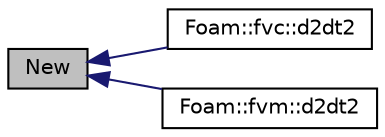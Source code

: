 digraph "New"
{
  bgcolor="transparent";
  edge [fontname="Helvetica",fontsize="10",labelfontname="Helvetica",labelfontsize="10"];
  node [fontname="Helvetica",fontsize="10",shape=record];
  rankdir="LR";
  Node1 [label="New",height=0.2,width=0.4,color="black", fillcolor="grey75", style="filled", fontcolor="black"];
  Node1 -> Node2 [dir="back",color="midnightblue",fontsize="10",style="solid",fontname="Helvetica"];
  Node2 [label="Foam::fvc::d2dt2",height=0.2,width=0.4,color="black",URL="$a10709.html#ab540e30fbcff4fc2adc89ee77a31ac8f"];
  Node1 -> Node3 [dir="back",color="midnightblue",fontsize="10",style="solid",fontname="Helvetica"];
  Node3 [label="Foam::fvm::d2dt2",height=0.2,width=0.4,color="black",URL="$a10710.html#ae4efe076d84f123ea68336ee027ed7ae"];
}
